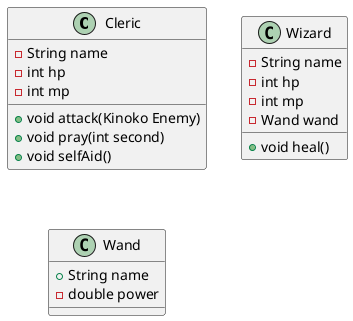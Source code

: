 @startuml
Scale 1

class Cleric {
    - String name
    - int hp
    - int mp

    + void attack(Kinoko Enemy)
    + void pray(int second)
    + void selfAid()
}

class Wizard {
    - String name
    - int hp
    - int mp
    - Wand wand

    + void heal()
}

class Wand {
    + String name
    - double power
}

@enduml